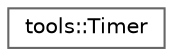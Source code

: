 digraph "Graphical Class Hierarchy"
{
 // LATEX_PDF_SIZE
  bgcolor="transparent";
  edge [fontname=Helvetica,fontsize=10,labelfontname=Helvetica,labelfontsize=10];
  node [fontname=Helvetica,fontsize=10,shape=box,height=0.2,width=0.4];
  rankdir="LR";
  Node0 [id="Node000000",label="tools::Timer",height=0.2,width=0.4,color="grey40", fillcolor="white", style="filled",URL="$classtools_1_1_timer.html",tooltip="Timer."];
}
